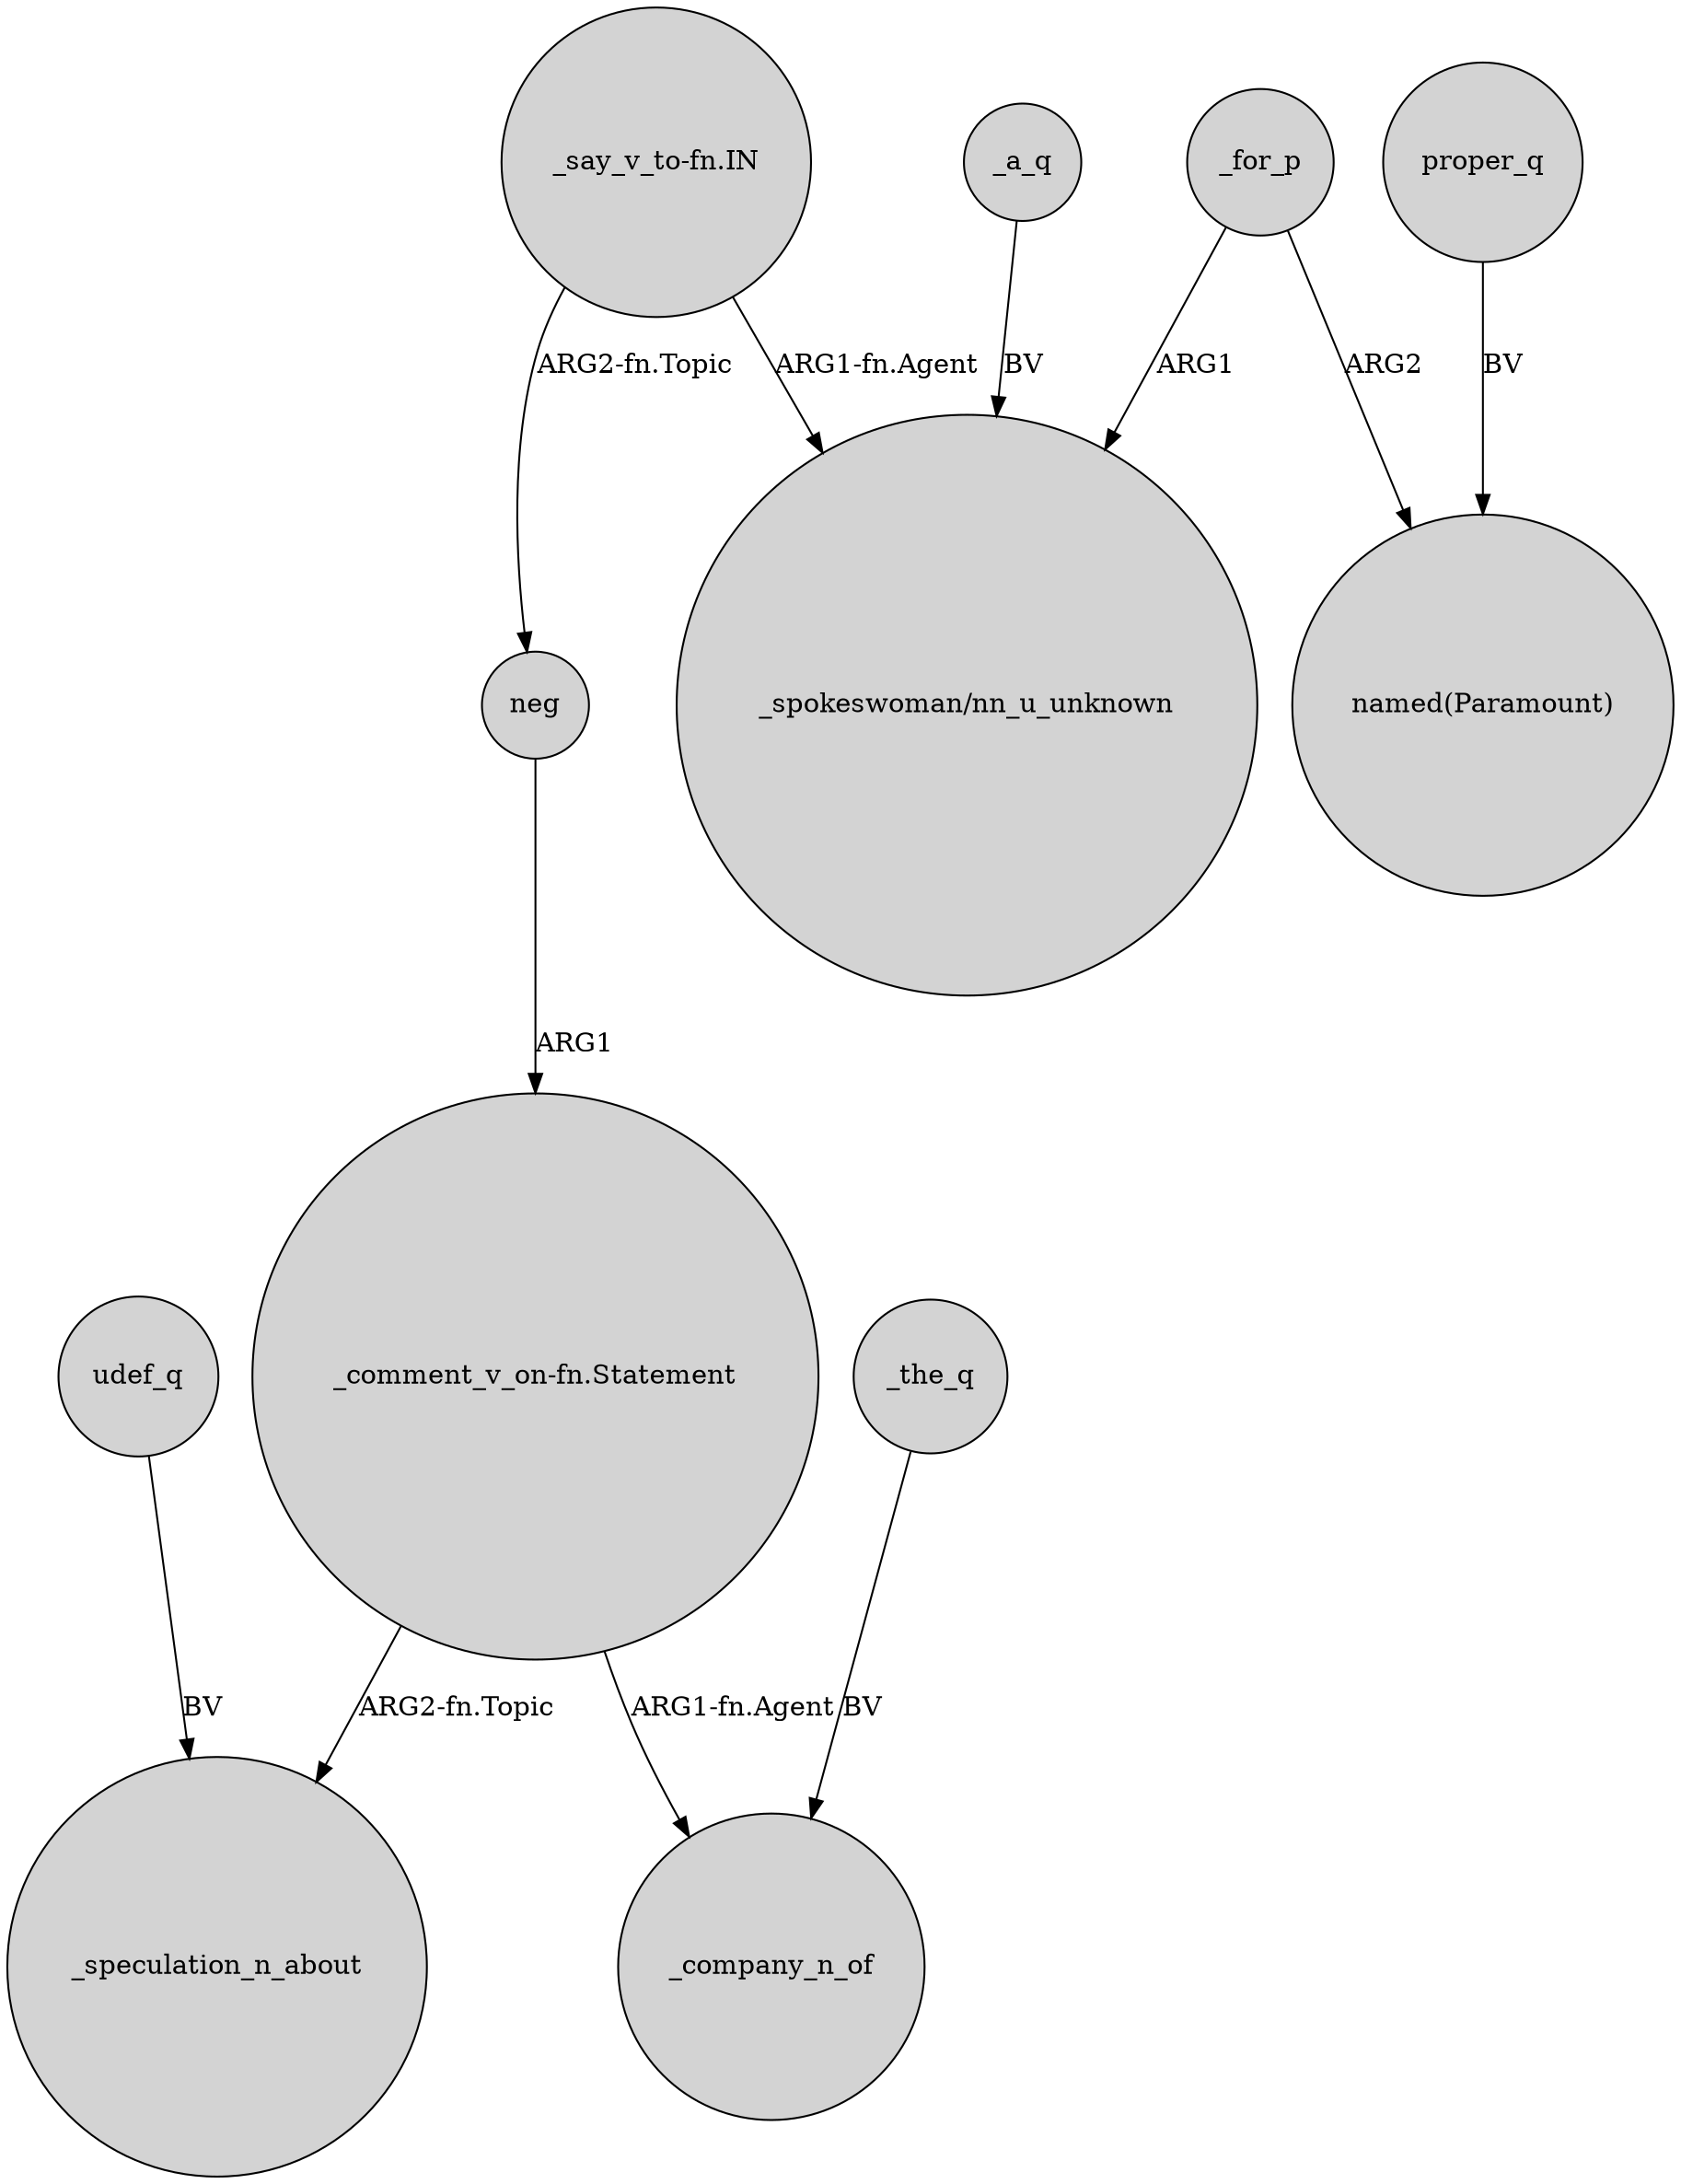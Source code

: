 digraph {
	node [shape=circle style=filled]
	"_say_v_to-fn.IN" -> neg [label="ARG2-fn.Topic"]
	"_comment_v_on-fn.Statement" -> _speculation_n_about [label="ARG2-fn.Topic"]
	_for_p -> "_spokeswoman/nn_u_unknown" [label=ARG1]
	"_comment_v_on-fn.Statement" -> _company_n_of [label="ARG1-fn.Agent"]
	proper_q -> "named(Paramount)" [label=BV]
	"_say_v_to-fn.IN" -> "_spokeswoman/nn_u_unknown" [label="ARG1-fn.Agent"]
	_the_q -> _company_n_of [label=BV]
	_for_p -> "named(Paramount)" [label=ARG2]
	_a_q -> "_spokeswoman/nn_u_unknown" [label=BV]
	neg -> "_comment_v_on-fn.Statement" [label=ARG1]
	udef_q -> _speculation_n_about [label=BV]
}
